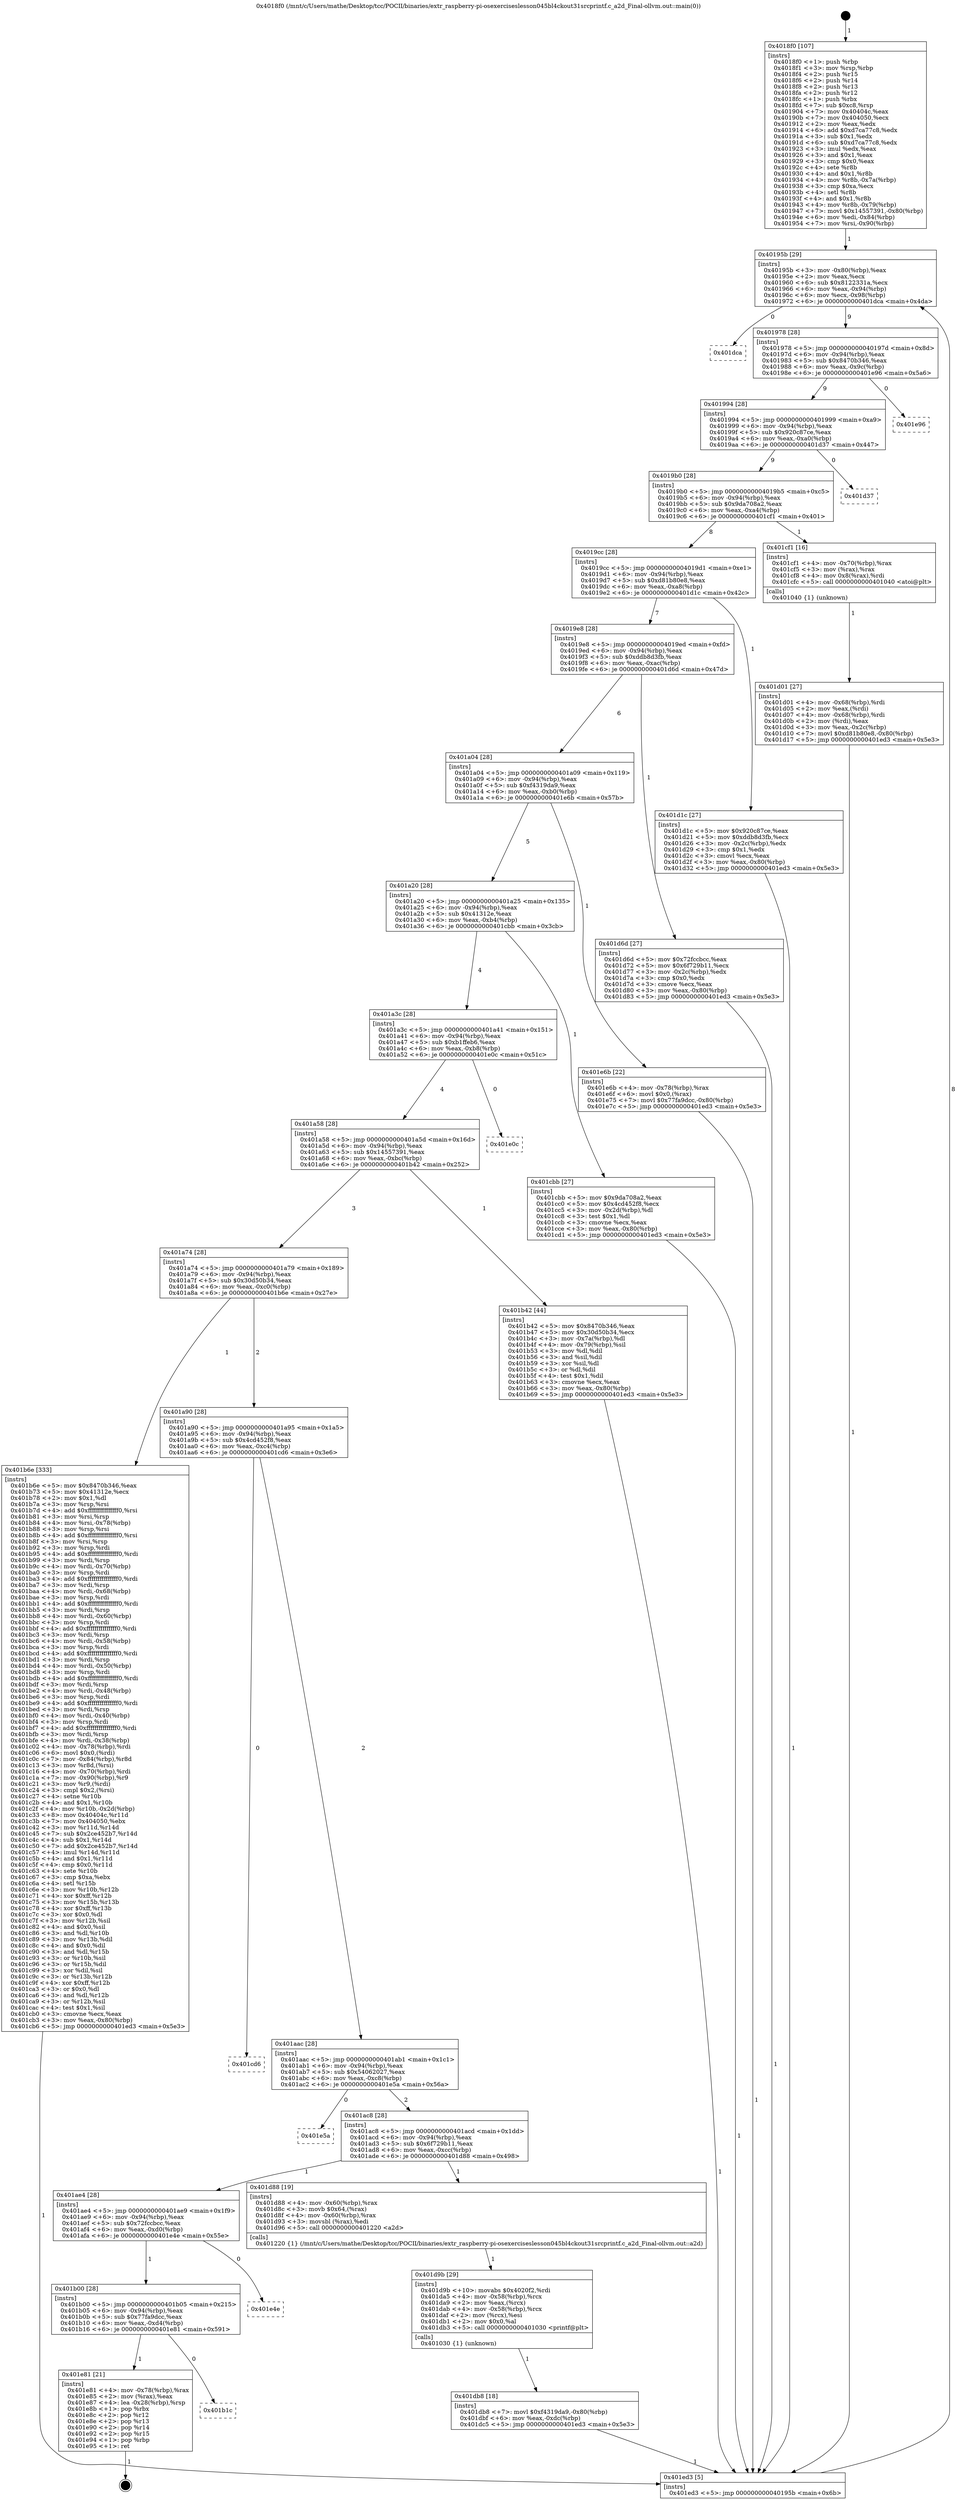 digraph "0x4018f0" {
  label = "0x4018f0 (/mnt/c/Users/mathe/Desktop/tcc/POCII/binaries/extr_raspberry-pi-osexerciseslesson045bl4ckout31srcprintf.c_a2d_Final-ollvm.out::main(0))"
  labelloc = "t"
  node[shape=record]

  Entry [label="",width=0.3,height=0.3,shape=circle,fillcolor=black,style=filled]
  "0x40195b" [label="{
     0x40195b [29]\l
     | [instrs]\l
     &nbsp;&nbsp;0x40195b \<+3\>: mov -0x80(%rbp),%eax\l
     &nbsp;&nbsp;0x40195e \<+2\>: mov %eax,%ecx\l
     &nbsp;&nbsp;0x401960 \<+6\>: sub $0x8122331a,%ecx\l
     &nbsp;&nbsp;0x401966 \<+6\>: mov %eax,-0x94(%rbp)\l
     &nbsp;&nbsp;0x40196c \<+6\>: mov %ecx,-0x98(%rbp)\l
     &nbsp;&nbsp;0x401972 \<+6\>: je 0000000000401dca \<main+0x4da\>\l
  }"]
  "0x401dca" [label="{
     0x401dca\l
  }", style=dashed]
  "0x401978" [label="{
     0x401978 [28]\l
     | [instrs]\l
     &nbsp;&nbsp;0x401978 \<+5\>: jmp 000000000040197d \<main+0x8d\>\l
     &nbsp;&nbsp;0x40197d \<+6\>: mov -0x94(%rbp),%eax\l
     &nbsp;&nbsp;0x401983 \<+5\>: sub $0x8470b346,%eax\l
     &nbsp;&nbsp;0x401988 \<+6\>: mov %eax,-0x9c(%rbp)\l
     &nbsp;&nbsp;0x40198e \<+6\>: je 0000000000401e96 \<main+0x5a6\>\l
  }"]
  Exit [label="",width=0.3,height=0.3,shape=circle,fillcolor=black,style=filled,peripheries=2]
  "0x401e96" [label="{
     0x401e96\l
  }", style=dashed]
  "0x401994" [label="{
     0x401994 [28]\l
     | [instrs]\l
     &nbsp;&nbsp;0x401994 \<+5\>: jmp 0000000000401999 \<main+0xa9\>\l
     &nbsp;&nbsp;0x401999 \<+6\>: mov -0x94(%rbp),%eax\l
     &nbsp;&nbsp;0x40199f \<+5\>: sub $0x920c87ce,%eax\l
     &nbsp;&nbsp;0x4019a4 \<+6\>: mov %eax,-0xa0(%rbp)\l
     &nbsp;&nbsp;0x4019aa \<+6\>: je 0000000000401d37 \<main+0x447\>\l
  }"]
  "0x401b1c" [label="{
     0x401b1c\l
  }", style=dashed]
  "0x401d37" [label="{
     0x401d37\l
  }", style=dashed]
  "0x4019b0" [label="{
     0x4019b0 [28]\l
     | [instrs]\l
     &nbsp;&nbsp;0x4019b0 \<+5\>: jmp 00000000004019b5 \<main+0xc5\>\l
     &nbsp;&nbsp;0x4019b5 \<+6\>: mov -0x94(%rbp),%eax\l
     &nbsp;&nbsp;0x4019bb \<+5\>: sub $0x9da708a2,%eax\l
     &nbsp;&nbsp;0x4019c0 \<+6\>: mov %eax,-0xa4(%rbp)\l
     &nbsp;&nbsp;0x4019c6 \<+6\>: je 0000000000401cf1 \<main+0x401\>\l
  }"]
  "0x401e81" [label="{
     0x401e81 [21]\l
     | [instrs]\l
     &nbsp;&nbsp;0x401e81 \<+4\>: mov -0x78(%rbp),%rax\l
     &nbsp;&nbsp;0x401e85 \<+2\>: mov (%rax),%eax\l
     &nbsp;&nbsp;0x401e87 \<+4\>: lea -0x28(%rbp),%rsp\l
     &nbsp;&nbsp;0x401e8b \<+1\>: pop %rbx\l
     &nbsp;&nbsp;0x401e8c \<+2\>: pop %r12\l
     &nbsp;&nbsp;0x401e8e \<+2\>: pop %r13\l
     &nbsp;&nbsp;0x401e90 \<+2\>: pop %r14\l
     &nbsp;&nbsp;0x401e92 \<+2\>: pop %r15\l
     &nbsp;&nbsp;0x401e94 \<+1\>: pop %rbp\l
     &nbsp;&nbsp;0x401e95 \<+1\>: ret\l
  }"]
  "0x401cf1" [label="{
     0x401cf1 [16]\l
     | [instrs]\l
     &nbsp;&nbsp;0x401cf1 \<+4\>: mov -0x70(%rbp),%rax\l
     &nbsp;&nbsp;0x401cf5 \<+3\>: mov (%rax),%rax\l
     &nbsp;&nbsp;0x401cf8 \<+4\>: mov 0x8(%rax),%rdi\l
     &nbsp;&nbsp;0x401cfc \<+5\>: call 0000000000401040 \<atoi@plt\>\l
     | [calls]\l
     &nbsp;&nbsp;0x401040 \{1\} (unknown)\l
  }"]
  "0x4019cc" [label="{
     0x4019cc [28]\l
     | [instrs]\l
     &nbsp;&nbsp;0x4019cc \<+5\>: jmp 00000000004019d1 \<main+0xe1\>\l
     &nbsp;&nbsp;0x4019d1 \<+6\>: mov -0x94(%rbp),%eax\l
     &nbsp;&nbsp;0x4019d7 \<+5\>: sub $0xd81b80e8,%eax\l
     &nbsp;&nbsp;0x4019dc \<+6\>: mov %eax,-0xa8(%rbp)\l
     &nbsp;&nbsp;0x4019e2 \<+6\>: je 0000000000401d1c \<main+0x42c\>\l
  }"]
  "0x401b00" [label="{
     0x401b00 [28]\l
     | [instrs]\l
     &nbsp;&nbsp;0x401b00 \<+5\>: jmp 0000000000401b05 \<main+0x215\>\l
     &nbsp;&nbsp;0x401b05 \<+6\>: mov -0x94(%rbp),%eax\l
     &nbsp;&nbsp;0x401b0b \<+5\>: sub $0x77fa9dcc,%eax\l
     &nbsp;&nbsp;0x401b10 \<+6\>: mov %eax,-0xd4(%rbp)\l
     &nbsp;&nbsp;0x401b16 \<+6\>: je 0000000000401e81 \<main+0x591\>\l
  }"]
  "0x401d1c" [label="{
     0x401d1c [27]\l
     | [instrs]\l
     &nbsp;&nbsp;0x401d1c \<+5\>: mov $0x920c87ce,%eax\l
     &nbsp;&nbsp;0x401d21 \<+5\>: mov $0xddb8d3fb,%ecx\l
     &nbsp;&nbsp;0x401d26 \<+3\>: mov -0x2c(%rbp),%edx\l
     &nbsp;&nbsp;0x401d29 \<+3\>: cmp $0x1,%edx\l
     &nbsp;&nbsp;0x401d2c \<+3\>: cmovl %ecx,%eax\l
     &nbsp;&nbsp;0x401d2f \<+3\>: mov %eax,-0x80(%rbp)\l
     &nbsp;&nbsp;0x401d32 \<+5\>: jmp 0000000000401ed3 \<main+0x5e3\>\l
  }"]
  "0x4019e8" [label="{
     0x4019e8 [28]\l
     | [instrs]\l
     &nbsp;&nbsp;0x4019e8 \<+5\>: jmp 00000000004019ed \<main+0xfd\>\l
     &nbsp;&nbsp;0x4019ed \<+6\>: mov -0x94(%rbp),%eax\l
     &nbsp;&nbsp;0x4019f3 \<+5\>: sub $0xddb8d3fb,%eax\l
     &nbsp;&nbsp;0x4019f8 \<+6\>: mov %eax,-0xac(%rbp)\l
     &nbsp;&nbsp;0x4019fe \<+6\>: je 0000000000401d6d \<main+0x47d\>\l
  }"]
  "0x401e4e" [label="{
     0x401e4e\l
  }", style=dashed]
  "0x401d6d" [label="{
     0x401d6d [27]\l
     | [instrs]\l
     &nbsp;&nbsp;0x401d6d \<+5\>: mov $0x72fccbcc,%eax\l
     &nbsp;&nbsp;0x401d72 \<+5\>: mov $0x6f729b11,%ecx\l
     &nbsp;&nbsp;0x401d77 \<+3\>: mov -0x2c(%rbp),%edx\l
     &nbsp;&nbsp;0x401d7a \<+3\>: cmp $0x0,%edx\l
     &nbsp;&nbsp;0x401d7d \<+3\>: cmove %ecx,%eax\l
     &nbsp;&nbsp;0x401d80 \<+3\>: mov %eax,-0x80(%rbp)\l
     &nbsp;&nbsp;0x401d83 \<+5\>: jmp 0000000000401ed3 \<main+0x5e3\>\l
  }"]
  "0x401a04" [label="{
     0x401a04 [28]\l
     | [instrs]\l
     &nbsp;&nbsp;0x401a04 \<+5\>: jmp 0000000000401a09 \<main+0x119\>\l
     &nbsp;&nbsp;0x401a09 \<+6\>: mov -0x94(%rbp),%eax\l
     &nbsp;&nbsp;0x401a0f \<+5\>: sub $0xf4319da9,%eax\l
     &nbsp;&nbsp;0x401a14 \<+6\>: mov %eax,-0xb0(%rbp)\l
     &nbsp;&nbsp;0x401a1a \<+6\>: je 0000000000401e6b \<main+0x57b\>\l
  }"]
  "0x401db8" [label="{
     0x401db8 [18]\l
     | [instrs]\l
     &nbsp;&nbsp;0x401db8 \<+7\>: movl $0xf4319da9,-0x80(%rbp)\l
     &nbsp;&nbsp;0x401dbf \<+6\>: mov %eax,-0xdc(%rbp)\l
     &nbsp;&nbsp;0x401dc5 \<+5\>: jmp 0000000000401ed3 \<main+0x5e3\>\l
  }"]
  "0x401e6b" [label="{
     0x401e6b [22]\l
     | [instrs]\l
     &nbsp;&nbsp;0x401e6b \<+4\>: mov -0x78(%rbp),%rax\l
     &nbsp;&nbsp;0x401e6f \<+6\>: movl $0x0,(%rax)\l
     &nbsp;&nbsp;0x401e75 \<+7\>: movl $0x77fa9dcc,-0x80(%rbp)\l
     &nbsp;&nbsp;0x401e7c \<+5\>: jmp 0000000000401ed3 \<main+0x5e3\>\l
  }"]
  "0x401a20" [label="{
     0x401a20 [28]\l
     | [instrs]\l
     &nbsp;&nbsp;0x401a20 \<+5\>: jmp 0000000000401a25 \<main+0x135\>\l
     &nbsp;&nbsp;0x401a25 \<+6\>: mov -0x94(%rbp),%eax\l
     &nbsp;&nbsp;0x401a2b \<+5\>: sub $0x41312e,%eax\l
     &nbsp;&nbsp;0x401a30 \<+6\>: mov %eax,-0xb4(%rbp)\l
     &nbsp;&nbsp;0x401a36 \<+6\>: je 0000000000401cbb \<main+0x3cb\>\l
  }"]
  "0x401d9b" [label="{
     0x401d9b [29]\l
     | [instrs]\l
     &nbsp;&nbsp;0x401d9b \<+10\>: movabs $0x4020f2,%rdi\l
     &nbsp;&nbsp;0x401da5 \<+4\>: mov -0x58(%rbp),%rcx\l
     &nbsp;&nbsp;0x401da9 \<+2\>: mov %eax,(%rcx)\l
     &nbsp;&nbsp;0x401dab \<+4\>: mov -0x58(%rbp),%rcx\l
     &nbsp;&nbsp;0x401daf \<+2\>: mov (%rcx),%esi\l
     &nbsp;&nbsp;0x401db1 \<+2\>: mov $0x0,%al\l
     &nbsp;&nbsp;0x401db3 \<+5\>: call 0000000000401030 \<printf@plt\>\l
     | [calls]\l
     &nbsp;&nbsp;0x401030 \{1\} (unknown)\l
  }"]
  "0x401cbb" [label="{
     0x401cbb [27]\l
     | [instrs]\l
     &nbsp;&nbsp;0x401cbb \<+5\>: mov $0x9da708a2,%eax\l
     &nbsp;&nbsp;0x401cc0 \<+5\>: mov $0x4cd452f8,%ecx\l
     &nbsp;&nbsp;0x401cc5 \<+3\>: mov -0x2d(%rbp),%dl\l
     &nbsp;&nbsp;0x401cc8 \<+3\>: test $0x1,%dl\l
     &nbsp;&nbsp;0x401ccb \<+3\>: cmovne %ecx,%eax\l
     &nbsp;&nbsp;0x401cce \<+3\>: mov %eax,-0x80(%rbp)\l
     &nbsp;&nbsp;0x401cd1 \<+5\>: jmp 0000000000401ed3 \<main+0x5e3\>\l
  }"]
  "0x401a3c" [label="{
     0x401a3c [28]\l
     | [instrs]\l
     &nbsp;&nbsp;0x401a3c \<+5\>: jmp 0000000000401a41 \<main+0x151\>\l
     &nbsp;&nbsp;0x401a41 \<+6\>: mov -0x94(%rbp),%eax\l
     &nbsp;&nbsp;0x401a47 \<+5\>: sub $0xb1ffeb6,%eax\l
     &nbsp;&nbsp;0x401a4c \<+6\>: mov %eax,-0xb8(%rbp)\l
     &nbsp;&nbsp;0x401a52 \<+6\>: je 0000000000401e0c \<main+0x51c\>\l
  }"]
  "0x401ae4" [label="{
     0x401ae4 [28]\l
     | [instrs]\l
     &nbsp;&nbsp;0x401ae4 \<+5\>: jmp 0000000000401ae9 \<main+0x1f9\>\l
     &nbsp;&nbsp;0x401ae9 \<+6\>: mov -0x94(%rbp),%eax\l
     &nbsp;&nbsp;0x401aef \<+5\>: sub $0x72fccbcc,%eax\l
     &nbsp;&nbsp;0x401af4 \<+6\>: mov %eax,-0xd0(%rbp)\l
     &nbsp;&nbsp;0x401afa \<+6\>: je 0000000000401e4e \<main+0x55e\>\l
  }"]
  "0x401e0c" [label="{
     0x401e0c\l
  }", style=dashed]
  "0x401a58" [label="{
     0x401a58 [28]\l
     | [instrs]\l
     &nbsp;&nbsp;0x401a58 \<+5\>: jmp 0000000000401a5d \<main+0x16d\>\l
     &nbsp;&nbsp;0x401a5d \<+6\>: mov -0x94(%rbp),%eax\l
     &nbsp;&nbsp;0x401a63 \<+5\>: sub $0x14557391,%eax\l
     &nbsp;&nbsp;0x401a68 \<+6\>: mov %eax,-0xbc(%rbp)\l
     &nbsp;&nbsp;0x401a6e \<+6\>: je 0000000000401b42 \<main+0x252\>\l
  }"]
  "0x401d88" [label="{
     0x401d88 [19]\l
     | [instrs]\l
     &nbsp;&nbsp;0x401d88 \<+4\>: mov -0x60(%rbp),%rax\l
     &nbsp;&nbsp;0x401d8c \<+3\>: movb $0x64,(%rax)\l
     &nbsp;&nbsp;0x401d8f \<+4\>: mov -0x60(%rbp),%rax\l
     &nbsp;&nbsp;0x401d93 \<+3\>: movsbl (%rax),%edi\l
     &nbsp;&nbsp;0x401d96 \<+5\>: call 0000000000401220 \<a2d\>\l
     | [calls]\l
     &nbsp;&nbsp;0x401220 \{1\} (/mnt/c/Users/mathe/Desktop/tcc/POCII/binaries/extr_raspberry-pi-osexerciseslesson045bl4ckout31srcprintf.c_a2d_Final-ollvm.out::a2d)\l
  }"]
  "0x401b42" [label="{
     0x401b42 [44]\l
     | [instrs]\l
     &nbsp;&nbsp;0x401b42 \<+5\>: mov $0x8470b346,%eax\l
     &nbsp;&nbsp;0x401b47 \<+5\>: mov $0x30d50b34,%ecx\l
     &nbsp;&nbsp;0x401b4c \<+3\>: mov -0x7a(%rbp),%dl\l
     &nbsp;&nbsp;0x401b4f \<+4\>: mov -0x79(%rbp),%sil\l
     &nbsp;&nbsp;0x401b53 \<+3\>: mov %dl,%dil\l
     &nbsp;&nbsp;0x401b56 \<+3\>: and %sil,%dil\l
     &nbsp;&nbsp;0x401b59 \<+3\>: xor %sil,%dl\l
     &nbsp;&nbsp;0x401b5c \<+3\>: or %dl,%dil\l
     &nbsp;&nbsp;0x401b5f \<+4\>: test $0x1,%dil\l
     &nbsp;&nbsp;0x401b63 \<+3\>: cmovne %ecx,%eax\l
     &nbsp;&nbsp;0x401b66 \<+3\>: mov %eax,-0x80(%rbp)\l
     &nbsp;&nbsp;0x401b69 \<+5\>: jmp 0000000000401ed3 \<main+0x5e3\>\l
  }"]
  "0x401a74" [label="{
     0x401a74 [28]\l
     | [instrs]\l
     &nbsp;&nbsp;0x401a74 \<+5\>: jmp 0000000000401a79 \<main+0x189\>\l
     &nbsp;&nbsp;0x401a79 \<+6\>: mov -0x94(%rbp),%eax\l
     &nbsp;&nbsp;0x401a7f \<+5\>: sub $0x30d50b34,%eax\l
     &nbsp;&nbsp;0x401a84 \<+6\>: mov %eax,-0xc0(%rbp)\l
     &nbsp;&nbsp;0x401a8a \<+6\>: je 0000000000401b6e \<main+0x27e\>\l
  }"]
  "0x401ed3" [label="{
     0x401ed3 [5]\l
     | [instrs]\l
     &nbsp;&nbsp;0x401ed3 \<+5\>: jmp 000000000040195b \<main+0x6b\>\l
  }"]
  "0x4018f0" [label="{
     0x4018f0 [107]\l
     | [instrs]\l
     &nbsp;&nbsp;0x4018f0 \<+1\>: push %rbp\l
     &nbsp;&nbsp;0x4018f1 \<+3\>: mov %rsp,%rbp\l
     &nbsp;&nbsp;0x4018f4 \<+2\>: push %r15\l
     &nbsp;&nbsp;0x4018f6 \<+2\>: push %r14\l
     &nbsp;&nbsp;0x4018f8 \<+2\>: push %r13\l
     &nbsp;&nbsp;0x4018fa \<+2\>: push %r12\l
     &nbsp;&nbsp;0x4018fc \<+1\>: push %rbx\l
     &nbsp;&nbsp;0x4018fd \<+7\>: sub $0xc8,%rsp\l
     &nbsp;&nbsp;0x401904 \<+7\>: mov 0x40404c,%eax\l
     &nbsp;&nbsp;0x40190b \<+7\>: mov 0x404050,%ecx\l
     &nbsp;&nbsp;0x401912 \<+2\>: mov %eax,%edx\l
     &nbsp;&nbsp;0x401914 \<+6\>: add $0xd7ca77c8,%edx\l
     &nbsp;&nbsp;0x40191a \<+3\>: sub $0x1,%edx\l
     &nbsp;&nbsp;0x40191d \<+6\>: sub $0xd7ca77c8,%edx\l
     &nbsp;&nbsp;0x401923 \<+3\>: imul %edx,%eax\l
     &nbsp;&nbsp;0x401926 \<+3\>: and $0x1,%eax\l
     &nbsp;&nbsp;0x401929 \<+3\>: cmp $0x0,%eax\l
     &nbsp;&nbsp;0x40192c \<+4\>: sete %r8b\l
     &nbsp;&nbsp;0x401930 \<+4\>: and $0x1,%r8b\l
     &nbsp;&nbsp;0x401934 \<+4\>: mov %r8b,-0x7a(%rbp)\l
     &nbsp;&nbsp;0x401938 \<+3\>: cmp $0xa,%ecx\l
     &nbsp;&nbsp;0x40193b \<+4\>: setl %r8b\l
     &nbsp;&nbsp;0x40193f \<+4\>: and $0x1,%r8b\l
     &nbsp;&nbsp;0x401943 \<+4\>: mov %r8b,-0x79(%rbp)\l
     &nbsp;&nbsp;0x401947 \<+7\>: movl $0x14557391,-0x80(%rbp)\l
     &nbsp;&nbsp;0x40194e \<+6\>: mov %edi,-0x84(%rbp)\l
     &nbsp;&nbsp;0x401954 \<+7\>: mov %rsi,-0x90(%rbp)\l
  }"]
  "0x401ac8" [label="{
     0x401ac8 [28]\l
     | [instrs]\l
     &nbsp;&nbsp;0x401ac8 \<+5\>: jmp 0000000000401acd \<main+0x1dd\>\l
     &nbsp;&nbsp;0x401acd \<+6\>: mov -0x94(%rbp),%eax\l
     &nbsp;&nbsp;0x401ad3 \<+5\>: sub $0x6f729b11,%eax\l
     &nbsp;&nbsp;0x401ad8 \<+6\>: mov %eax,-0xcc(%rbp)\l
     &nbsp;&nbsp;0x401ade \<+6\>: je 0000000000401d88 \<main+0x498\>\l
  }"]
  "0x401b6e" [label="{
     0x401b6e [333]\l
     | [instrs]\l
     &nbsp;&nbsp;0x401b6e \<+5\>: mov $0x8470b346,%eax\l
     &nbsp;&nbsp;0x401b73 \<+5\>: mov $0x41312e,%ecx\l
     &nbsp;&nbsp;0x401b78 \<+2\>: mov $0x1,%dl\l
     &nbsp;&nbsp;0x401b7a \<+3\>: mov %rsp,%rsi\l
     &nbsp;&nbsp;0x401b7d \<+4\>: add $0xfffffffffffffff0,%rsi\l
     &nbsp;&nbsp;0x401b81 \<+3\>: mov %rsi,%rsp\l
     &nbsp;&nbsp;0x401b84 \<+4\>: mov %rsi,-0x78(%rbp)\l
     &nbsp;&nbsp;0x401b88 \<+3\>: mov %rsp,%rsi\l
     &nbsp;&nbsp;0x401b8b \<+4\>: add $0xfffffffffffffff0,%rsi\l
     &nbsp;&nbsp;0x401b8f \<+3\>: mov %rsi,%rsp\l
     &nbsp;&nbsp;0x401b92 \<+3\>: mov %rsp,%rdi\l
     &nbsp;&nbsp;0x401b95 \<+4\>: add $0xfffffffffffffff0,%rdi\l
     &nbsp;&nbsp;0x401b99 \<+3\>: mov %rdi,%rsp\l
     &nbsp;&nbsp;0x401b9c \<+4\>: mov %rdi,-0x70(%rbp)\l
     &nbsp;&nbsp;0x401ba0 \<+3\>: mov %rsp,%rdi\l
     &nbsp;&nbsp;0x401ba3 \<+4\>: add $0xfffffffffffffff0,%rdi\l
     &nbsp;&nbsp;0x401ba7 \<+3\>: mov %rdi,%rsp\l
     &nbsp;&nbsp;0x401baa \<+4\>: mov %rdi,-0x68(%rbp)\l
     &nbsp;&nbsp;0x401bae \<+3\>: mov %rsp,%rdi\l
     &nbsp;&nbsp;0x401bb1 \<+4\>: add $0xfffffffffffffff0,%rdi\l
     &nbsp;&nbsp;0x401bb5 \<+3\>: mov %rdi,%rsp\l
     &nbsp;&nbsp;0x401bb8 \<+4\>: mov %rdi,-0x60(%rbp)\l
     &nbsp;&nbsp;0x401bbc \<+3\>: mov %rsp,%rdi\l
     &nbsp;&nbsp;0x401bbf \<+4\>: add $0xfffffffffffffff0,%rdi\l
     &nbsp;&nbsp;0x401bc3 \<+3\>: mov %rdi,%rsp\l
     &nbsp;&nbsp;0x401bc6 \<+4\>: mov %rdi,-0x58(%rbp)\l
     &nbsp;&nbsp;0x401bca \<+3\>: mov %rsp,%rdi\l
     &nbsp;&nbsp;0x401bcd \<+4\>: add $0xfffffffffffffff0,%rdi\l
     &nbsp;&nbsp;0x401bd1 \<+3\>: mov %rdi,%rsp\l
     &nbsp;&nbsp;0x401bd4 \<+4\>: mov %rdi,-0x50(%rbp)\l
     &nbsp;&nbsp;0x401bd8 \<+3\>: mov %rsp,%rdi\l
     &nbsp;&nbsp;0x401bdb \<+4\>: add $0xfffffffffffffff0,%rdi\l
     &nbsp;&nbsp;0x401bdf \<+3\>: mov %rdi,%rsp\l
     &nbsp;&nbsp;0x401be2 \<+4\>: mov %rdi,-0x48(%rbp)\l
     &nbsp;&nbsp;0x401be6 \<+3\>: mov %rsp,%rdi\l
     &nbsp;&nbsp;0x401be9 \<+4\>: add $0xfffffffffffffff0,%rdi\l
     &nbsp;&nbsp;0x401bed \<+3\>: mov %rdi,%rsp\l
     &nbsp;&nbsp;0x401bf0 \<+4\>: mov %rdi,-0x40(%rbp)\l
     &nbsp;&nbsp;0x401bf4 \<+3\>: mov %rsp,%rdi\l
     &nbsp;&nbsp;0x401bf7 \<+4\>: add $0xfffffffffffffff0,%rdi\l
     &nbsp;&nbsp;0x401bfb \<+3\>: mov %rdi,%rsp\l
     &nbsp;&nbsp;0x401bfe \<+4\>: mov %rdi,-0x38(%rbp)\l
     &nbsp;&nbsp;0x401c02 \<+4\>: mov -0x78(%rbp),%rdi\l
     &nbsp;&nbsp;0x401c06 \<+6\>: movl $0x0,(%rdi)\l
     &nbsp;&nbsp;0x401c0c \<+7\>: mov -0x84(%rbp),%r8d\l
     &nbsp;&nbsp;0x401c13 \<+3\>: mov %r8d,(%rsi)\l
     &nbsp;&nbsp;0x401c16 \<+4\>: mov -0x70(%rbp),%rdi\l
     &nbsp;&nbsp;0x401c1a \<+7\>: mov -0x90(%rbp),%r9\l
     &nbsp;&nbsp;0x401c21 \<+3\>: mov %r9,(%rdi)\l
     &nbsp;&nbsp;0x401c24 \<+3\>: cmpl $0x2,(%rsi)\l
     &nbsp;&nbsp;0x401c27 \<+4\>: setne %r10b\l
     &nbsp;&nbsp;0x401c2b \<+4\>: and $0x1,%r10b\l
     &nbsp;&nbsp;0x401c2f \<+4\>: mov %r10b,-0x2d(%rbp)\l
     &nbsp;&nbsp;0x401c33 \<+8\>: mov 0x40404c,%r11d\l
     &nbsp;&nbsp;0x401c3b \<+7\>: mov 0x404050,%ebx\l
     &nbsp;&nbsp;0x401c42 \<+3\>: mov %r11d,%r14d\l
     &nbsp;&nbsp;0x401c45 \<+7\>: sub $0x2ce452b7,%r14d\l
     &nbsp;&nbsp;0x401c4c \<+4\>: sub $0x1,%r14d\l
     &nbsp;&nbsp;0x401c50 \<+7\>: add $0x2ce452b7,%r14d\l
     &nbsp;&nbsp;0x401c57 \<+4\>: imul %r14d,%r11d\l
     &nbsp;&nbsp;0x401c5b \<+4\>: and $0x1,%r11d\l
     &nbsp;&nbsp;0x401c5f \<+4\>: cmp $0x0,%r11d\l
     &nbsp;&nbsp;0x401c63 \<+4\>: sete %r10b\l
     &nbsp;&nbsp;0x401c67 \<+3\>: cmp $0xa,%ebx\l
     &nbsp;&nbsp;0x401c6a \<+4\>: setl %r15b\l
     &nbsp;&nbsp;0x401c6e \<+3\>: mov %r10b,%r12b\l
     &nbsp;&nbsp;0x401c71 \<+4\>: xor $0xff,%r12b\l
     &nbsp;&nbsp;0x401c75 \<+3\>: mov %r15b,%r13b\l
     &nbsp;&nbsp;0x401c78 \<+4\>: xor $0xff,%r13b\l
     &nbsp;&nbsp;0x401c7c \<+3\>: xor $0x0,%dl\l
     &nbsp;&nbsp;0x401c7f \<+3\>: mov %r12b,%sil\l
     &nbsp;&nbsp;0x401c82 \<+4\>: and $0x0,%sil\l
     &nbsp;&nbsp;0x401c86 \<+3\>: and %dl,%r10b\l
     &nbsp;&nbsp;0x401c89 \<+3\>: mov %r13b,%dil\l
     &nbsp;&nbsp;0x401c8c \<+4\>: and $0x0,%dil\l
     &nbsp;&nbsp;0x401c90 \<+3\>: and %dl,%r15b\l
     &nbsp;&nbsp;0x401c93 \<+3\>: or %r10b,%sil\l
     &nbsp;&nbsp;0x401c96 \<+3\>: or %r15b,%dil\l
     &nbsp;&nbsp;0x401c99 \<+3\>: xor %dil,%sil\l
     &nbsp;&nbsp;0x401c9c \<+3\>: or %r13b,%r12b\l
     &nbsp;&nbsp;0x401c9f \<+4\>: xor $0xff,%r12b\l
     &nbsp;&nbsp;0x401ca3 \<+3\>: or $0x0,%dl\l
     &nbsp;&nbsp;0x401ca6 \<+3\>: and %dl,%r12b\l
     &nbsp;&nbsp;0x401ca9 \<+3\>: or %r12b,%sil\l
     &nbsp;&nbsp;0x401cac \<+4\>: test $0x1,%sil\l
     &nbsp;&nbsp;0x401cb0 \<+3\>: cmovne %ecx,%eax\l
     &nbsp;&nbsp;0x401cb3 \<+3\>: mov %eax,-0x80(%rbp)\l
     &nbsp;&nbsp;0x401cb6 \<+5\>: jmp 0000000000401ed3 \<main+0x5e3\>\l
  }"]
  "0x401a90" [label="{
     0x401a90 [28]\l
     | [instrs]\l
     &nbsp;&nbsp;0x401a90 \<+5\>: jmp 0000000000401a95 \<main+0x1a5\>\l
     &nbsp;&nbsp;0x401a95 \<+6\>: mov -0x94(%rbp),%eax\l
     &nbsp;&nbsp;0x401a9b \<+5\>: sub $0x4cd452f8,%eax\l
     &nbsp;&nbsp;0x401aa0 \<+6\>: mov %eax,-0xc4(%rbp)\l
     &nbsp;&nbsp;0x401aa6 \<+6\>: je 0000000000401cd6 \<main+0x3e6\>\l
  }"]
  "0x401e5a" [label="{
     0x401e5a\l
  }", style=dashed]
  "0x401d01" [label="{
     0x401d01 [27]\l
     | [instrs]\l
     &nbsp;&nbsp;0x401d01 \<+4\>: mov -0x68(%rbp),%rdi\l
     &nbsp;&nbsp;0x401d05 \<+2\>: mov %eax,(%rdi)\l
     &nbsp;&nbsp;0x401d07 \<+4\>: mov -0x68(%rbp),%rdi\l
     &nbsp;&nbsp;0x401d0b \<+2\>: mov (%rdi),%eax\l
     &nbsp;&nbsp;0x401d0d \<+3\>: mov %eax,-0x2c(%rbp)\l
     &nbsp;&nbsp;0x401d10 \<+7\>: movl $0xd81b80e8,-0x80(%rbp)\l
     &nbsp;&nbsp;0x401d17 \<+5\>: jmp 0000000000401ed3 \<main+0x5e3\>\l
  }"]
  "0x401aac" [label="{
     0x401aac [28]\l
     | [instrs]\l
     &nbsp;&nbsp;0x401aac \<+5\>: jmp 0000000000401ab1 \<main+0x1c1\>\l
     &nbsp;&nbsp;0x401ab1 \<+6\>: mov -0x94(%rbp),%eax\l
     &nbsp;&nbsp;0x401ab7 \<+5\>: sub $0x54062027,%eax\l
     &nbsp;&nbsp;0x401abc \<+6\>: mov %eax,-0xc8(%rbp)\l
     &nbsp;&nbsp;0x401ac2 \<+6\>: je 0000000000401e5a \<main+0x56a\>\l
  }"]
  "0x401cd6" [label="{
     0x401cd6\l
  }", style=dashed]
  Entry -> "0x4018f0" [label=" 1"]
  "0x40195b" -> "0x401dca" [label=" 0"]
  "0x40195b" -> "0x401978" [label=" 9"]
  "0x401e81" -> Exit [label=" 1"]
  "0x401978" -> "0x401e96" [label=" 0"]
  "0x401978" -> "0x401994" [label=" 9"]
  "0x401b00" -> "0x401b1c" [label=" 0"]
  "0x401994" -> "0x401d37" [label=" 0"]
  "0x401994" -> "0x4019b0" [label=" 9"]
  "0x401b00" -> "0x401e81" [label=" 1"]
  "0x4019b0" -> "0x401cf1" [label=" 1"]
  "0x4019b0" -> "0x4019cc" [label=" 8"]
  "0x401ae4" -> "0x401b00" [label=" 1"]
  "0x4019cc" -> "0x401d1c" [label=" 1"]
  "0x4019cc" -> "0x4019e8" [label=" 7"]
  "0x401ae4" -> "0x401e4e" [label=" 0"]
  "0x4019e8" -> "0x401d6d" [label=" 1"]
  "0x4019e8" -> "0x401a04" [label=" 6"]
  "0x401e6b" -> "0x401ed3" [label=" 1"]
  "0x401a04" -> "0x401e6b" [label=" 1"]
  "0x401a04" -> "0x401a20" [label=" 5"]
  "0x401db8" -> "0x401ed3" [label=" 1"]
  "0x401a20" -> "0x401cbb" [label=" 1"]
  "0x401a20" -> "0x401a3c" [label=" 4"]
  "0x401d9b" -> "0x401db8" [label=" 1"]
  "0x401a3c" -> "0x401e0c" [label=" 0"]
  "0x401a3c" -> "0x401a58" [label=" 4"]
  "0x401d88" -> "0x401d9b" [label=" 1"]
  "0x401a58" -> "0x401b42" [label=" 1"]
  "0x401a58" -> "0x401a74" [label=" 3"]
  "0x401b42" -> "0x401ed3" [label=" 1"]
  "0x4018f0" -> "0x40195b" [label=" 1"]
  "0x401ed3" -> "0x40195b" [label=" 8"]
  "0x401ac8" -> "0x401ae4" [label=" 1"]
  "0x401a74" -> "0x401b6e" [label=" 1"]
  "0x401a74" -> "0x401a90" [label=" 2"]
  "0x401ac8" -> "0x401d88" [label=" 1"]
  "0x401b6e" -> "0x401ed3" [label=" 1"]
  "0x401cbb" -> "0x401ed3" [label=" 1"]
  "0x401cf1" -> "0x401d01" [label=" 1"]
  "0x401d01" -> "0x401ed3" [label=" 1"]
  "0x401d1c" -> "0x401ed3" [label=" 1"]
  "0x401d6d" -> "0x401ed3" [label=" 1"]
  "0x401aac" -> "0x401ac8" [label=" 2"]
  "0x401a90" -> "0x401cd6" [label=" 0"]
  "0x401a90" -> "0x401aac" [label=" 2"]
  "0x401aac" -> "0x401e5a" [label=" 0"]
}
